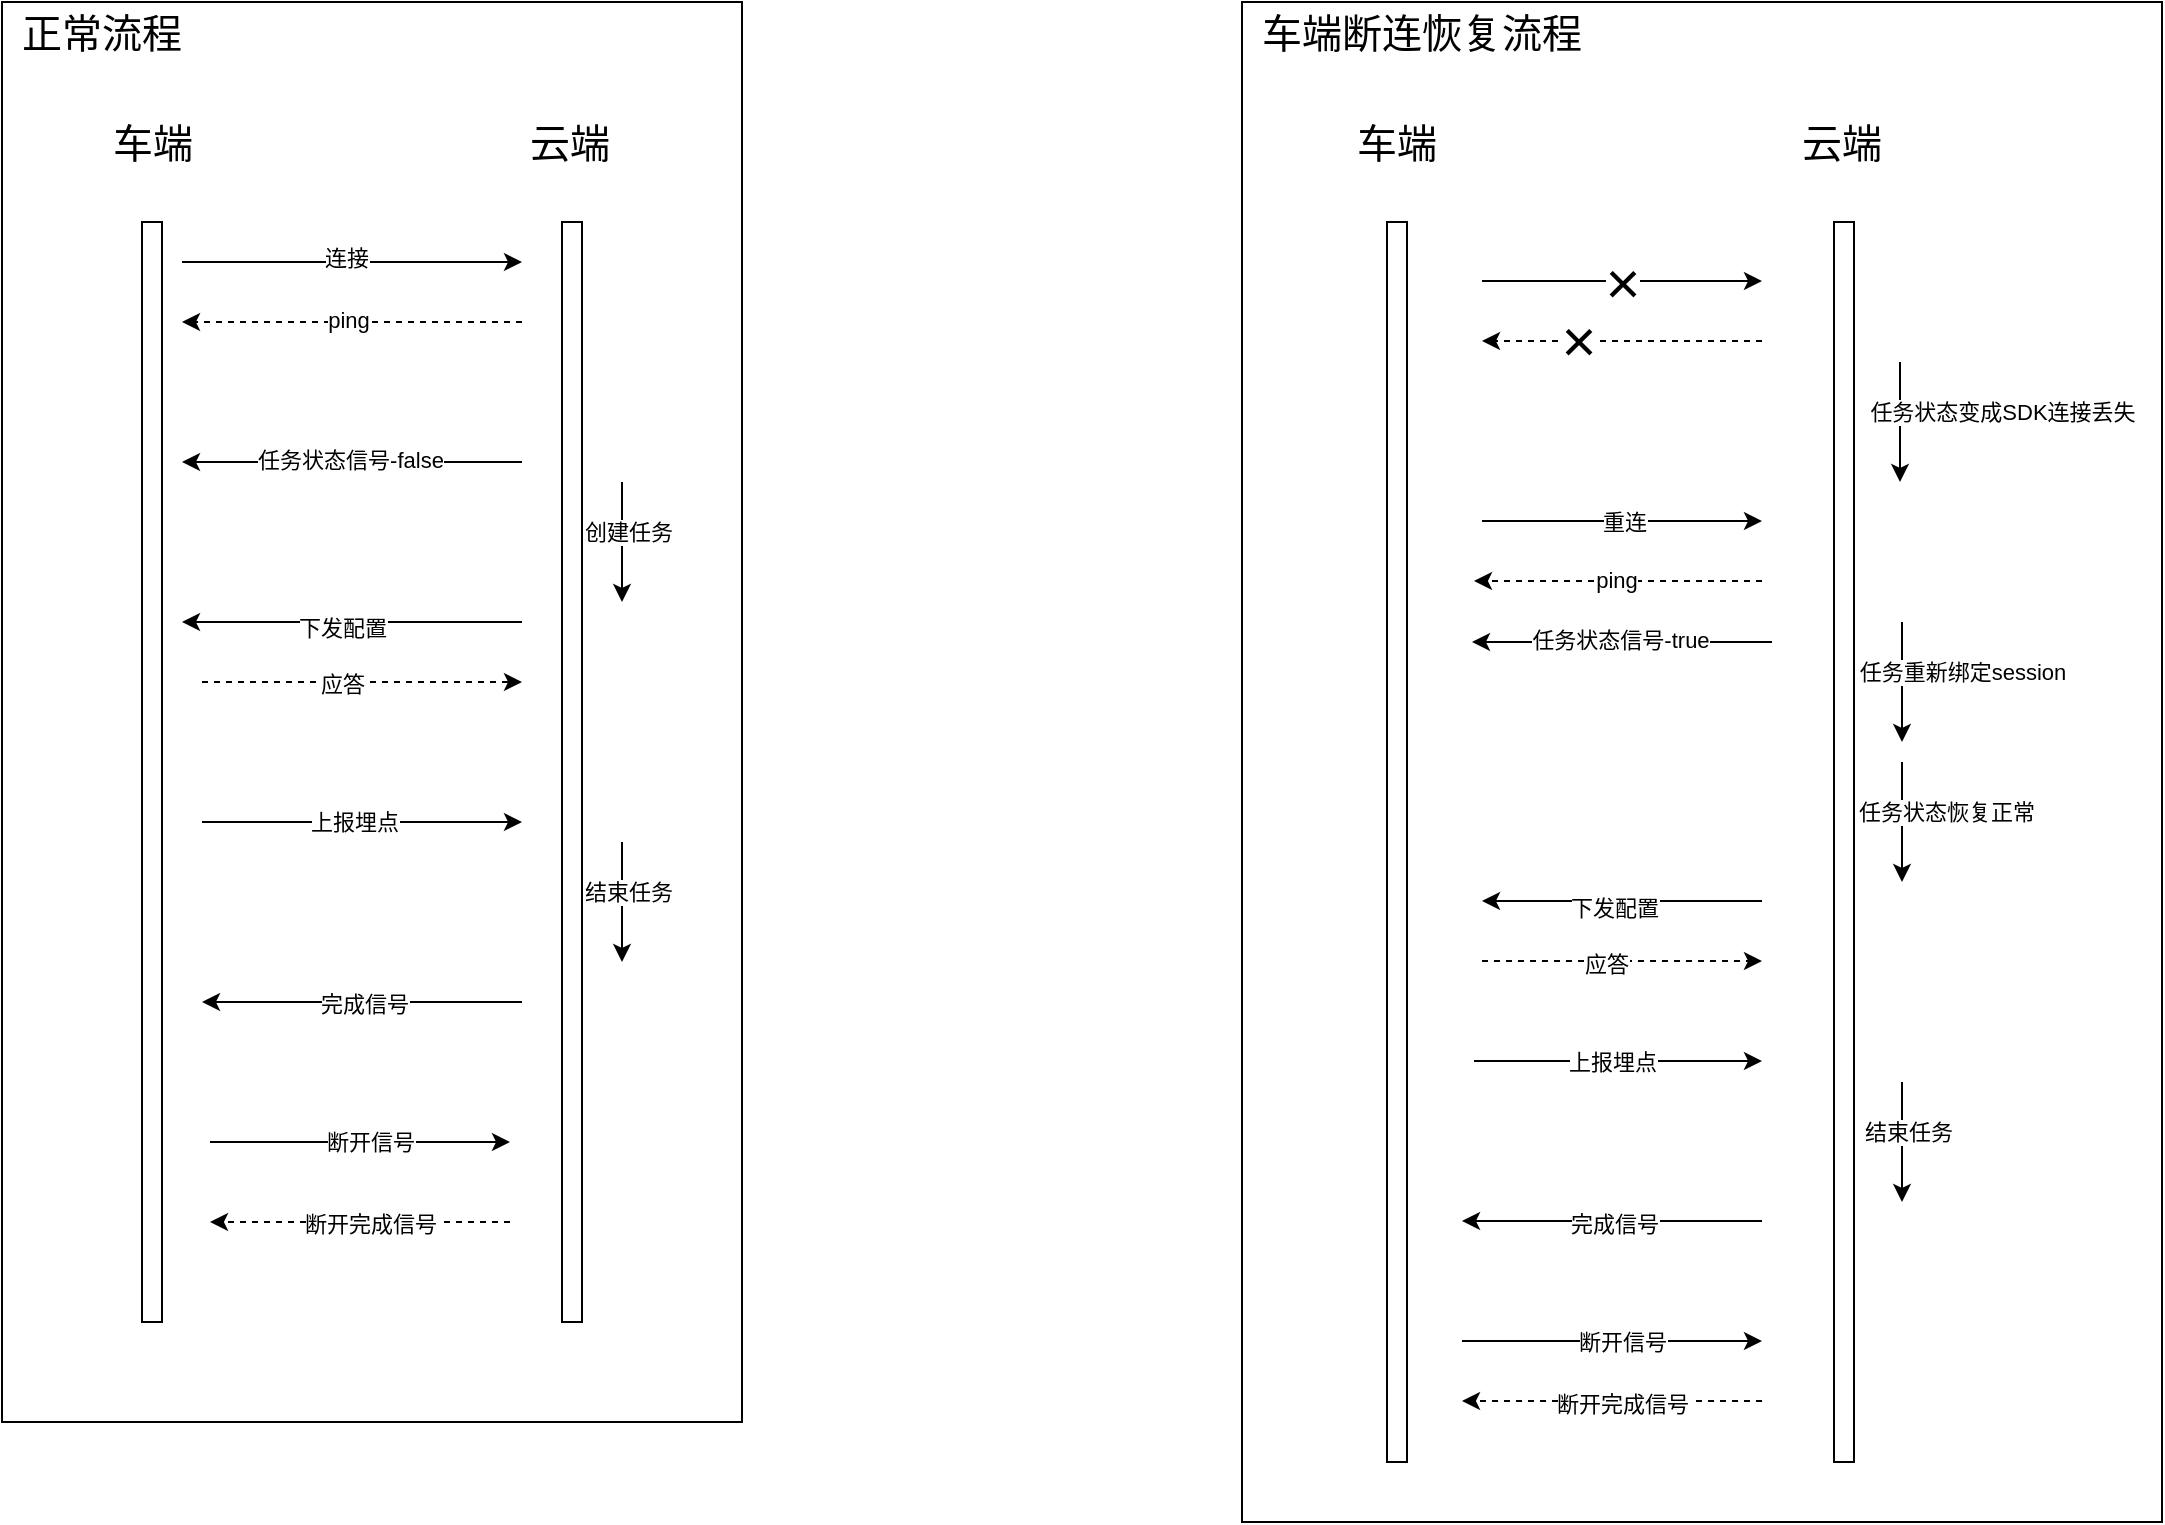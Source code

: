 <mxfile version="28.0.4">
  <diagram name="第 1 页" id="0KOZyPDFha3QxNB4Ukp2">
    <mxGraphModel dx="2018" dy="1112" grid="1" gridSize="10" guides="1" tooltips="1" connect="1" arrows="1" fold="1" page="1" pageScale="1" pageWidth="827" pageHeight="1169" math="0" shadow="0">
      <root>
        <mxCell id="0" />
        <mxCell id="1" parent="0" />
        <mxCell id="coZ2cCPz-MjVx_s6nbji-92" value="" style="rounded=0;whiteSpace=wrap;html=1;" vertex="1" parent="1">
          <mxGeometry x="850" y="90" width="460" height="760" as="geometry" />
        </mxCell>
        <mxCell id="coZ2cCPz-MjVx_s6nbji-50" value="" style="rounded=0;whiteSpace=wrap;html=1;" vertex="1" parent="1">
          <mxGeometry x="230" y="90" width="370" height="710" as="geometry" />
        </mxCell>
        <mxCell id="coZ2cCPz-MjVx_s6nbji-3" value="" style="html=1;points=[[0,0,0,0,5],[0,1,0,0,-5],[1,0,0,0,5],[1,1,0,0,-5]];perimeter=orthogonalPerimeter;outlineConnect=0;targetShapes=umlLifeline;portConstraint=eastwest;newEdgeStyle={&quot;curved&quot;:0,&quot;rounded&quot;:0};" vertex="1" parent="1">
          <mxGeometry x="300" y="200" width="10" height="550" as="geometry" />
        </mxCell>
        <mxCell id="coZ2cCPz-MjVx_s6nbji-6" value="车端" style="text;html=1;align=center;verticalAlign=middle;whiteSpace=wrap;rounded=0;fontSize=20;" vertex="1" parent="1">
          <mxGeometry x="257.5" y="130" width="95" height="60" as="geometry" />
        </mxCell>
        <mxCell id="coZ2cCPz-MjVx_s6nbji-7" value="" style="html=1;points=[[0,0,0,0,5],[0,1,0,0,-5],[1,0,0,0,5],[1,1,0,0,-5]];perimeter=orthogonalPerimeter;outlineConnect=0;targetShapes=umlLifeline;portConstraint=eastwest;newEdgeStyle={&quot;curved&quot;:0,&quot;rounded&quot;:0};" vertex="1" parent="1">
          <mxGeometry x="510" y="200" width="10" height="550" as="geometry" />
        </mxCell>
        <mxCell id="coZ2cCPz-MjVx_s6nbji-8" value="云端" style="text;html=1;align=center;verticalAlign=middle;whiteSpace=wrap;rounded=0;fontSize=20;" vertex="1" parent="1">
          <mxGeometry x="484" y="145" width="60" height="30" as="geometry" />
        </mxCell>
        <mxCell id="coZ2cCPz-MjVx_s6nbji-9" value="" style="endArrow=classic;html=1;rounded=0;" edge="1" parent="1">
          <mxGeometry width="50" height="50" relative="1" as="geometry">
            <mxPoint x="320" y="220" as="sourcePoint" />
            <mxPoint x="490" y="220" as="targetPoint" />
          </mxGeometry>
        </mxCell>
        <mxCell id="coZ2cCPz-MjVx_s6nbji-11" value="连接" style="edgeLabel;html=1;align=center;verticalAlign=middle;resizable=0;points=[];" vertex="1" connectable="0" parent="coZ2cCPz-MjVx_s6nbji-9">
          <mxGeometry x="-0.035" y="2" relative="1" as="geometry">
            <mxPoint as="offset" />
          </mxGeometry>
        </mxCell>
        <mxCell id="coZ2cCPz-MjVx_s6nbji-10" value="" style="endArrow=classic;html=1;rounded=0;dashed=1;" edge="1" parent="1">
          <mxGeometry width="50" height="50" relative="1" as="geometry">
            <mxPoint x="490" y="250" as="sourcePoint" />
            <mxPoint x="320" y="250" as="targetPoint" />
          </mxGeometry>
        </mxCell>
        <mxCell id="coZ2cCPz-MjVx_s6nbji-12" value="ping" style="edgeLabel;html=1;align=center;verticalAlign=middle;resizable=0;points=[];" vertex="1" connectable="0" parent="coZ2cCPz-MjVx_s6nbji-10">
          <mxGeometry x="0.024" y="-1" relative="1" as="geometry">
            <mxPoint as="offset" />
          </mxGeometry>
        </mxCell>
        <mxCell id="coZ2cCPz-MjVx_s6nbji-15" value="" style="endArrow=classic;html=1;rounded=0;" edge="1" parent="1">
          <mxGeometry width="50" height="50" relative="1" as="geometry">
            <mxPoint x="490" y="320" as="sourcePoint" />
            <mxPoint x="320" y="320" as="targetPoint" />
          </mxGeometry>
        </mxCell>
        <mxCell id="coZ2cCPz-MjVx_s6nbji-17" value="任务状态信号-false" style="edgeLabel;html=1;align=center;verticalAlign=middle;resizable=0;points=[];" vertex="1" connectable="0" parent="coZ2cCPz-MjVx_s6nbji-15">
          <mxGeometry x="0.012" y="-1" relative="1" as="geometry">
            <mxPoint as="offset" />
          </mxGeometry>
        </mxCell>
        <mxCell id="coZ2cCPz-MjVx_s6nbji-18" value="" style="endArrow=classic;html=1;rounded=0;" edge="1" parent="1">
          <mxGeometry width="50" height="50" relative="1" as="geometry">
            <mxPoint x="540" y="330" as="sourcePoint" />
            <mxPoint x="540" y="390" as="targetPoint" />
          </mxGeometry>
        </mxCell>
        <mxCell id="coZ2cCPz-MjVx_s6nbji-19" value="创建任务" style="edgeLabel;html=1;align=center;verticalAlign=middle;resizable=0;points=[];" vertex="1" connectable="0" parent="coZ2cCPz-MjVx_s6nbji-18">
          <mxGeometry x="-0.167" y="3" relative="1" as="geometry">
            <mxPoint as="offset" />
          </mxGeometry>
        </mxCell>
        <mxCell id="coZ2cCPz-MjVx_s6nbji-20" value="" style="endArrow=classic;html=1;rounded=0;" edge="1" parent="1">
          <mxGeometry width="50" height="50" relative="1" as="geometry">
            <mxPoint x="490" y="400" as="sourcePoint" />
            <mxPoint x="320" y="400" as="targetPoint" />
          </mxGeometry>
        </mxCell>
        <mxCell id="coZ2cCPz-MjVx_s6nbji-21" value="下发配置" style="edgeLabel;html=1;align=center;verticalAlign=middle;resizable=0;points=[];" vertex="1" connectable="0" parent="coZ2cCPz-MjVx_s6nbji-20">
          <mxGeometry x="0.059" y="3" relative="1" as="geometry">
            <mxPoint as="offset" />
          </mxGeometry>
        </mxCell>
        <mxCell id="coZ2cCPz-MjVx_s6nbji-22" value="" style="endArrow=classic;html=1;rounded=0;dashed=1;" edge="1" parent="1">
          <mxGeometry width="50" height="50" relative="1" as="geometry">
            <mxPoint x="330" y="430" as="sourcePoint" />
            <mxPoint x="490" y="430" as="targetPoint" />
          </mxGeometry>
        </mxCell>
        <mxCell id="coZ2cCPz-MjVx_s6nbji-23" value="应答" style="edgeLabel;html=1;align=center;verticalAlign=middle;resizable=0;points=[];" vertex="1" connectable="0" parent="coZ2cCPz-MjVx_s6nbji-22">
          <mxGeometry x="-0.125" y="-1" relative="1" as="geometry">
            <mxPoint as="offset" />
          </mxGeometry>
        </mxCell>
        <mxCell id="coZ2cCPz-MjVx_s6nbji-24" value="" style="endArrow=classic;html=1;rounded=0;" edge="1" parent="1">
          <mxGeometry width="50" height="50" relative="1" as="geometry">
            <mxPoint x="330" y="500" as="sourcePoint" />
            <mxPoint x="490" y="500" as="targetPoint" />
          </mxGeometry>
        </mxCell>
        <mxCell id="coZ2cCPz-MjVx_s6nbji-25" value="上报埋点" style="edgeLabel;html=1;align=center;verticalAlign=middle;resizable=0;points=[];" vertex="1" connectable="0" parent="coZ2cCPz-MjVx_s6nbji-24">
          <mxGeometry x="-0.05" relative="1" as="geometry">
            <mxPoint as="offset" />
          </mxGeometry>
        </mxCell>
        <mxCell id="coZ2cCPz-MjVx_s6nbji-32" value="" style="endArrow=classic;html=1;rounded=0;" edge="1" parent="1">
          <mxGeometry width="50" height="50" relative="1" as="geometry">
            <mxPoint x="540" y="510" as="sourcePoint" />
            <mxPoint x="540" y="570" as="targetPoint" />
          </mxGeometry>
        </mxCell>
        <mxCell id="coZ2cCPz-MjVx_s6nbji-33" value="结束任务" style="edgeLabel;html=1;align=center;verticalAlign=middle;resizable=0;points=[];" vertex="1" connectable="0" parent="coZ2cCPz-MjVx_s6nbji-32">
          <mxGeometry x="-0.167" y="3" relative="1" as="geometry">
            <mxPoint as="offset" />
          </mxGeometry>
        </mxCell>
        <mxCell id="coZ2cCPz-MjVx_s6nbji-34" value="" style="endArrow=classic;html=1;rounded=0;" edge="1" parent="1">
          <mxGeometry width="50" height="50" relative="1" as="geometry">
            <mxPoint x="490" y="590" as="sourcePoint" />
            <mxPoint x="330" y="590" as="targetPoint" />
            <Array as="points" />
          </mxGeometry>
        </mxCell>
        <mxCell id="coZ2cCPz-MjVx_s6nbji-35" value="完成信号" style="edgeLabel;html=1;align=center;verticalAlign=middle;resizable=0;points=[];" vertex="1" connectable="0" parent="coZ2cCPz-MjVx_s6nbji-34">
          <mxGeometry x="-0.013" y="1" relative="1" as="geometry">
            <mxPoint as="offset" />
          </mxGeometry>
        </mxCell>
        <mxCell id="coZ2cCPz-MjVx_s6nbji-37" value="" style="html=1;points=[[0,0,0,0,5],[0,1,0,0,-5],[1,0,0,0,5],[1,1,0,0,-5]];perimeter=orthogonalPerimeter;outlineConnect=0;targetShapes=umlLifeline;portConstraint=eastwest;newEdgeStyle={&quot;curved&quot;:0,&quot;rounded&quot;:0};" vertex="1" parent="1">
          <mxGeometry x="922.5" y="200" width="10" height="620" as="geometry" />
        </mxCell>
        <mxCell id="coZ2cCPz-MjVx_s6nbji-38" value="车端" style="text;html=1;align=center;verticalAlign=middle;whiteSpace=wrap;rounded=0;fontSize=20;" vertex="1" parent="1">
          <mxGeometry x="880" y="130" width="95" height="60" as="geometry" />
        </mxCell>
        <mxCell id="coZ2cCPz-MjVx_s6nbji-39" value="" style="html=1;points=[[0,0,0,0,5],[0,1,0,0,-5],[1,0,0,0,5],[1,1,0,0,-5]];perimeter=orthogonalPerimeter;outlineConnect=0;targetShapes=umlLifeline;portConstraint=eastwest;newEdgeStyle={&quot;curved&quot;:0,&quot;rounded&quot;:0};" vertex="1" parent="1">
          <mxGeometry x="1146" y="200" width="10" height="620" as="geometry" />
        </mxCell>
        <mxCell id="coZ2cCPz-MjVx_s6nbji-40" value="云端" style="text;html=1;align=center;verticalAlign=middle;whiteSpace=wrap;rounded=0;fontSize=20;" vertex="1" parent="1">
          <mxGeometry x="1120" y="145" width="60" height="30" as="geometry" />
        </mxCell>
        <mxCell id="coZ2cCPz-MjVx_s6nbji-45" value="" style="endArrow=classic;html=1;rounded=0;" edge="1" parent="1">
          <mxGeometry width="50" height="50" relative="1" as="geometry">
            <mxPoint x="334" y="660" as="sourcePoint" />
            <mxPoint x="484" y="660" as="targetPoint" />
          </mxGeometry>
        </mxCell>
        <mxCell id="coZ2cCPz-MjVx_s6nbji-46" value="断开信号" style="edgeLabel;html=1;align=center;verticalAlign=middle;resizable=0;points=[];" vertex="1" connectable="0" parent="coZ2cCPz-MjVx_s6nbji-45">
          <mxGeometry x="0.067" relative="1" as="geometry">
            <mxPoint as="offset" />
          </mxGeometry>
        </mxCell>
        <mxCell id="coZ2cCPz-MjVx_s6nbji-47" value="" style="endArrow=classic;html=1;rounded=0;dashed=1;" edge="1" parent="1">
          <mxGeometry width="50" height="50" relative="1" as="geometry">
            <mxPoint x="484" y="700" as="sourcePoint" />
            <mxPoint x="334" y="700" as="targetPoint" />
          </mxGeometry>
        </mxCell>
        <mxCell id="coZ2cCPz-MjVx_s6nbji-48" value="断开完成信号" style="edgeLabel;html=1;align=center;verticalAlign=middle;resizable=0;points=[];" vertex="1" connectable="0" parent="coZ2cCPz-MjVx_s6nbji-47">
          <mxGeometry x="0.053" y="1" relative="1" as="geometry">
            <mxPoint x="9" as="offset" />
          </mxGeometry>
        </mxCell>
        <mxCell id="coZ2cCPz-MjVx_s6nbji-51" value="正常流程" style="text;html=1;align=center;verticalAlign=middle;whiteSpace=wrap;rounded=0;fontSize=20;" vertex="1" parent="1">
          <mxGeometry x="230" y="90" width="100" height="30" as="geometry" />
        </mxCell>
        <mxCell id="coZ2cCPz-MjVx_s6nbji-54" value="" style="endArrow=classic;html=1;rounded=0;" edge="1" parent="1">
          <mxGeometry width="50" height="50" relative="1" as="geometry">
            <mxPoint x="970" y="229.5" as="sourcePoint" />
            <mxPoint x="1110" y="229.5" as="targetPoint" />
          </mxGeometry>
        </mxCell>
        <mxCell id="coZ2cCPz-MjVx_s6nbji-62" value="×" style="edgeLabel;html=1;align=center;verticalAlign=middle;resizable=0;points=[];fontSize=30;" vertex="1" connectable="0" parent="coZ2cCPz-MjVx_s6nbji-54">
          <mxGeometry y="-2" relative="1" as="geometry">
            <mxPoint y="-2" as="offset" />
          </mxGeometry>
        </mxCell>
        <mxCell id="coZ2cCPz-MjVx_s6nbji-64" value="" style="endArrow=classic;html=1;rounded=0;" edge="1" parent="1">
          <mxGeometry width="50" height="50" relative="1" as="geometry">
            <mxPoint x="1179" y="270" as="sourcePoint" />
            <mxPoint x="1179" y="330" as="targetPoint" />
          </mxGeometry>
        </mxCell>
        <mxCell id="coZ2cCPz-MjVx_s6nbji-65" value="任务状态变成SDK连接丢失" style="edgeLabel;html=1;align=center;verticalAlign=middle;resizable=0;points=[];" vertex="1" connectable="0" parent="coZ2cCPz-MjVx_s6nbji-64">
          <mxGeometry x="-0.167" y="3" relative="1" as="geometry">
            <mxPoint x="48" as="offset" />
          </mxGeometry>
        </mxCell>
        <mxCell id="coZ2cCPz-MjVx_s6nbji-66" value="" style="endArrow=classic;html=1;rounded=0;dashed=1;" edge="1" parent="1">
          <mxGeometry width="50" height="50" relative="1" as="geometry">
            <mxPoint x="1110" y="259.5" as="sourcePoint" />
            <mxPoint x="970" y="259.5" as="targetPoint" />
          </mxGeometry>
        </mxCell>
        <mxCell id="coZ2cCPz-MjVx_s6nbji-67" value="×" style="edgeLabel;html=1;align=center;verticalAlign=middle;resizable=0;points=[];fontSize=30;" vertex="1" connectable="0" parent="1">
          <mxGeometry x="830" y="390" as="geometry">
            <mxPoint x="188" y="-131" as="offset" />
          </mxGeometry>
        </mxCell>
        <mxCell id="coZ2cCPz-MjVx_s6nbji-68" value="" style="endArrow=classic;html=1;rounded=0;" edge="1" parent="1">
          <mxGeometry width="50" height="50" relative="1" as="geometry">
            <mxPoint x="970" y="349.5" as="sourcePoint" />
            <mxPoint x="1110" y="349.5" as="targetPoint" />
          </mxGeometry>
        </mxCell>
        <mxCell id="coZ2cCPz-MjVx_s6nbji-69" value="重连" style="edgeLabel;html=1;align=center;verticalAlign=middle;resizable=0;points=[];" vertex="1" connectable="0" parent="coZ2cCPz-MjVx_s6nbji-68">
          <mxGeometry x="0.014" relative="1" as="geometry">
            <mxPoint as="offset" />
          </mxGeometry>
        </mxCell>
        <mxCell id="coZ2cCPz-MjVx_s6nbji-70" value="" style="endArrow=classic;html=1;rounded=0;dashed=1;" edge="1" parent="1">
          <mxGeometry width="50" height="50" relative="1" as="geometry">
            <mxPoint x="1110" y="379.5" as="sourcePoint" />
            <mxPoint x="966" y="379.5" as="targetPoint" />
          </mxGeometry>
        </mxCell>
        <mxCell id="coZ2cCPz-MjVx_s6nbji-71" value="ping" style="edgeLabel;html=1;align=center;verticalAlign=middle;resizable=0;points=[];" vertex="1" connectable="0" parent="coZ2cCPz-MjVx_s6nbji-70">
          <mxGeometry x="0.024" y="-1" relative="1" as="geometry">
            <mxPoint as="offset" />
          </mxGeometry>
        </mxCell>
        <mxCell id="coZ2cCPz-MjVx_s6nbji-72" value="" style="endArrow=classic;html=1;rounded=0;" edge="1" parent="1">
          <mxGeometry width="50" height="50" relative="1" as="geometry">
            <mxPoint x="1180" y="400" as="sourcePoint" />
            <mxPoint x="1180" y="460" as="targetPoint" />
          </mxGeometry>
        </mxCell>
        <mxCell id="coZ2cCPz-MjVx_s6nbji-73" value="任务重新绑定session" style="edgeLabel;html=1;align=center;verticalAlign=middle;resizable=0;points=[];" vertex="1" connectable="0" parent="coZ2cCPz-MjVx_s6nbji-72">
          <mxGeometry x="-0.167" y="3" relative="1" as="geometry">
            <mxPoint x="27" as="offset" />
          </mxGeometry>
        </mxCell>
        <mxCell id="coZ2cCPz-MjVx_s6nbji-74" value="" style="endArrow=classic;html=1;rounded=0;" edge="1" parent="1">
          <mxGeometry width="50" height="50" relative="1" as="geometry">
            <mxPoint x="1180" y="470" as="sourcePoint" />
            <mxPoint x="1180" y="530" as="targetPoint" />
          </mxGeometry>
        </mxCell>
        <mxCell id="coZ2cCPz-MjVx_s6nbji-75" value="任务状态恢复正常" style="edgeLabel;html=1;align=center;verticalAlign=middle;resizable=0;points=[];" vertex="1" connectable="0" parent="coZ2cCPz-MjVx_s6nbji-74">
          <mxGeometry x="-0.167" y="3" relative="1" as="geometry">
            <mxPoint x="19" as="offset" />
          </mxGeometry>
        </mxCell>
        <mxCell id="coZ2cCPz-MjVx_s6nbji-76" value="" style="endArrow=classic;html=1;rounded=0;" edge="1" parent="1">
          <mxGeometry width="50" height="50" relative="1" as="geometry">
            <mxPoint x="1110" y="539.5" as="sourcePoint" />
            <mxPoint x="970" y="539.5" as="targetPoint" />
          </mxGeometry>
        </mxCell>
        <mxCell id="coZ2cCPz-MjVx_s6nbji-77" value="下发配置" style="edgeLabel;html=1;align=center;verticalAlign=middle;resizable=0;points=[];" vertex="1" connectable="0" parent="coZ2cCPz-MjVx_s6nbji-76">
          <mxGeometry x="0.059" y="3" relative="1" as="geometry">
            <mxPoint as="offset" />
          </mxGeometry>
        </mxCell>
        <mxCell id="coZ2cCPz-MjVx_s6nbji-78" value="" style="endArrow=classic;html=1;rounded=0;dashed=1;" edge="1" parent="1">
          <mxGeometry width="50" height="50" relative="1" as="geometry">
            <mxPoint x="970" y="569.5" as="sourcePoint" />
            <mxPoint x="1110" y="569.5" as="targetPoint" />
          </mxGeometry>
        </mxCell>
        <mxCell id="coZ2cCPz-MjVx_s6nbji-79" value="应答" style="edgeLabel;html=1;align=center;verticalAlign=middle;resizable=0;points=[];" vertex="1" connectable="0" parent="coZ2cCPz-MjVx_s6nbji-78">
          <mxGeometry x="-0.125" y="-1" relative="1" as="geometry">
            <mxPoint as="offset" />
          </mxGeometry>
        </mxCell>
        <mxCell id="coZ2cCPz-MjVx_s6nbji-82" value="" style="endArrow=classic;html=1;rounded=0;" edge="1" parent="1">
          <mxGeometry width="50" height="50" relative="1" as="geometry">
            <mxPoint x="966" y="619.5" as="sourcePoint" />
            <mxPoint x="1110" y="619.5" as="targetPoint" />
          </mxGeometry>
        </mxCell>
        <mxCell id="coZ2cCPz-MjVx_s6nbji-83" value="上报埋点" style="edgeLabel;html=1;align=center;verticalAlign=middle;resizable=0;points=[];" vertex="1" connectable="0" parent="coZ2cCPz-MjVx_s6nbji-82">
          <mxGeometry x="-0.05" relative="1" as="geometry">
            <mxPoint as="offset" />
          </mxGeometry>
        </mxCell>
        <mxCell id="coZ2cCPz-MjVx_s6nbji-84" value="" style="endArrow=classic;html=1;rounded=0;" edge="1" parent="1">
          <mxGeometry width="50" height="50" relative="1" as="geometry">
            <mxPoint x="1180" y="630" as="sourcePoint" />
            <mxPoint x="1180" y="690" as="targetPoint" />
          </mxGeometry>
        </mxCell>
        <mxCell id="coZ2cCPz-MjVx_s6nbji-85" value="结束任务" style="edgeLabel;html=1;align=center;verticalAlign=middle;resizable=0;points=[];" vertex="1" connectable="0" parent="coZ2cCPz-MjVx_s6nbji-84">
          <mxGeometry x="-0.167" y="3" relative="1" as="geometry">
            <mxPoint as="offset" />
          </mxGeometry>
        </mxCell>
        <mxCell id="coZ2cCPz-MjVx_s6nbji-86" value="" style="endArrow=classic;html=1;rounded=0;" edge="1" parent="1">
          <mxGeometry width="50" height="50" relative="1" as="geometry">
            <mxPoint x="1110" y="699.5" as="sourcePoint" />
            <mxPoint x="960" y="699.5" as="targetPoint" />
            <Array as="points" />
          </mxGeometry>
        </mxCell>
        <mxCell id="coZ2cCPz-MjVx_s6nbji-87" value="完成信号" style="edgeLabel;html=1;align=center;verticalAlign=middle;resizable=0;points=[];" vertex="1" connectable="0" parent="coZ2cCPz-MjVx_s6nbji-86">
          <mxGeometry x="-0.013" y="1" relative="1" as="geometry">
            <mxPoint as="offset" />
          </mxGeometry>
        </mxCell>
        <mxCell id="coZ2cCPz-MjVx_s6nbji-88" value="" style="endArrow=classic;html=1;rounded=0;" edge="1" parent="1">
          <mxGeometry width="50" height="50" relative="1" as="geometry">
            <mxPoint x="960" y="759.5" as="sourcePoint" />
            <mxPoint x="1110" y="759.5" as="targetPoint" />
          </mxGeometry>
        </mxCell>
        <mxCell id="coZ2cCPz-MjVx_s6nbji-89" value="断开信号" style="edgeLabel;html=1;align=center;verticalAlign=middle;resizable=0;points=[];" vertex="1" connectable="0" parent="coZ2cCPz-MjVx_s6nbji-88">
          <mxGeometry x="0.067" relative="1" as="geometry">
            <mxPoint as="offset" />
          </mxGeometry>
        </mxCell>
        <mxCell id="coZ2cCPz-MjVx_s6nbji-90" value="" style="endArrow=classic;html=1;rounded=0;dashed=1;" edge="1" parent="1">
          <mxGeometry width="50" height="50" relative="1" as="geometry">
            <mxPoint x="1110" y="789.5" as="sourcePoint" />
            <mxPoint x="960" y="789.5" as="targetPoint" />
          </mxGeometry>
        </mxCell>
        <mxCell id="coZ2cCPz-MjVx_s6nbji-91" value="断开完成信号" style="edgeLabel;html=1;align=center;verticalAlign=middle;resizable=0;points=[];" vertex="1" connectable="0" parent="coZ2cCPz-MjVx_s6nbji-90">
          <mxGeometry x="0.053" y="1" relative="1" as="geometry">
            <mxPoint x="9" as="offset" />
          </mxGeometry>
        </mxCell>
        <mxCell id="coZ2cCPz-MjVx_s6nbji-93" value="车端断连恢复流程" style="text;html=1;align=center;verticalAlign=middle;whiteSpace=wrap;rounded=0;fontSize=20;" vertex="1" parent="1">
          <mxGeometry x="850" y="90" width="180" height="30" as="geometry" />
        </mxCell>
        <mxCell id="coZ2cCPz-MjVx_s6nbji-107" value="" style="endArrow=classic;html=1;rounded=0;" edge="1" parent="1">
          <mxGeometry width="50" height="50" relative="1" as="geometry">
            <mxPoint x="1115" y="410" as="sourcePoint" />
            <mxPoint x="965" y="410" as="targetPoint" />
          </mxGeometry>
        </mxCell>
        <mxCell id="coZ2cCPz-MjVx_s6nbji-108" value="任务状态信号-true" style="edgeLabel;html=1;align=center;verticalAlign=middle;resizable=0;points=[];" vertex="1" connectable="0" parent="coZ2cCPz-MjVx_s6nbji-107">
          <mxGeometry x="0.012" y="-1" relative="1" as="geometry">
            <mxPoint as="offset" />
          </mxGeometry>
        </mxCell>
      </root>
    </mxGraphModel>
  </diagram>
</mxfile>
